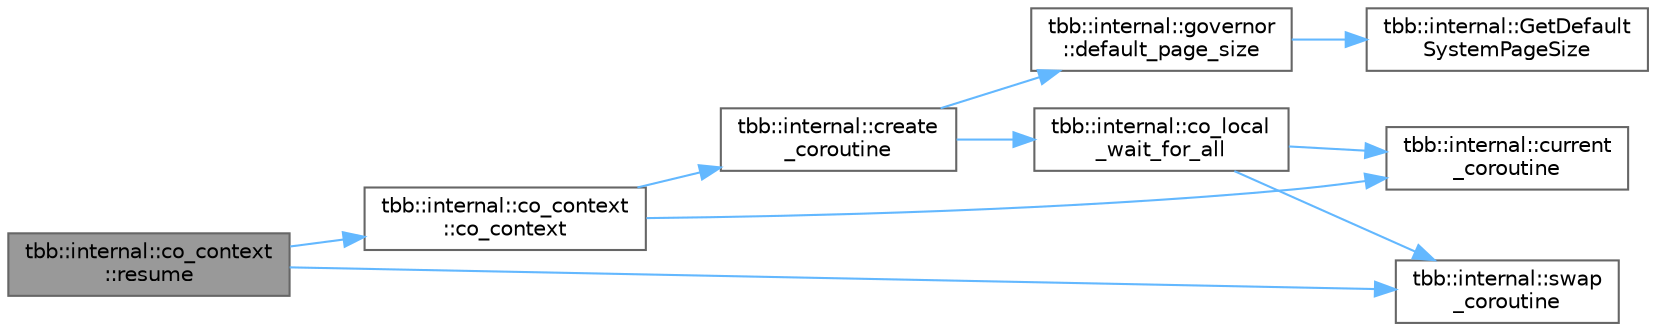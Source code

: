 digraph "tbb::internal::co_context::resume"
{
 // LATEX_PDF_SIZE
  bgcolor="transparent";
  edge [fontname=Helvetica,fontsize=10,labelfontname=Helvetica,labelfontsize=10];
  node [fontname=Helvetica,fontsize=10,shape=box,height=0.2,width=0.4];
  rankdir="LR";
  Node1 [id="Node000001",label="tbb::internal::co_context\l::resume",height=0.2,width=0.4,color="gray40", fillcolor="grey60", style="filled", fontcolor="black",tooltip=" "];
  Node1 -> Node2 [id="edge10_Node000001_Node000002",color="steelblue1",style="solid",tooltip=" "];
  Node2 [id="Node000002",label="tbb::internal::co_context\l::co_context",height=0.2,width=0.4,color="grey40", fillcolor="white", style="filled",URL="$classtbb_1_1internal_1_1co__context.html#ac6bebc48545360fdc4ea0e5e1aa57de8",tooltip=" "];
  Node2 -> Node3 [id="edge11_Node000002_Node000003",color="steelblue1",style="solid",tooltip=" "];
  Node3 [id="Node000003",label="tbb::internal::create\l_coroutine",height=0.2,width=0.4,color="grey40", fillcolor="white", style="filled",URL="$namespacetbb_1_1internal.html#a9d9d2a1f03e2726c75a460a33b88c873",tooltip=" "];
  Node3 -> Node4 [id="edge12_Node000003_Node000004",color="steelblue1",style="solid",tooltip=" "];
  Node4 [id="Node000004",label="tbb::internal::co_local\l_wait_for_all",height=0.2,width=0.4,color="grey40", fillcolor="white", style="filled",URL="$namespacetbb_1_1internal.html#aee46eccf72845b4f36744d96cd0d359f",tooltip=" "];
  Node4 -> Node5 [id="edge13_Node000004_Node000005",color="steelblue1",style="solid",tooltip=" "];
  Node5 [id="Node000005",label="tbb::internal::current\l_coroutine",height=0.2,width=0.4,color="grey40", fillcolor="white", style="filled",URL="$namespacetbb_1_1internal.html#a36bf4d7f1ee98c295a5afde9d60de88c",tooltip=" "];
  Node4 -> Node6 [id="edge14_Node000004_Node000006",color="steelblue1",style="solid",tooltip=" "];
  Node6 [id="Node000006",label="tbb::internal::swap\l_coroutine",height=0.2,width=0.4,color="grey40", fillcolor="white", style="filled",URL="$namespacetbb_1_1internal.html#a877035b7a889a8c7a2ccc24166e517de",tooltip=" "];
  Node3 -> Node7 [id="edge15_Node000003_Node000007",color="steelblue1",style="solid",tooltip=" "];
  Node7 [id="Node000007",label="tbb::internal::governor\l::default_page_size",height=0.2,width=0.4,color="grey40", fillcolor="white", style="filled",URL="$classtbb_1_1internal_1_1governor.html#a84f427d69ac11f5c13871c6f908a6e95",tooltip="Staic accessor for OS regular memory page size"];
  Node7 -> Node8 [id="edge16_Node000007_Node000008",color="steelblue1",style="solid",tooltip=" "];
  Node8 [id="Node000008",label="tbb::internal::GetDefault\lSystemPageSize",height=0.2,width=0.4,color="grey40", fillcolor="white", style="filled",URL="$namespacetbb_1_1internal.html#a95a4c026015eb6d42c8f75142d505346",tooltip="System dependent impl"];
  Node2 -> Node5 [id="edge17_Node000002_Node000005",color="steelblue1",style="solid",tooltip=" "];
  Node1 -> Node6 [id="edge18_Node000001_Node000006",color="steelblue1",style="solid",tooltip=" "];
}
